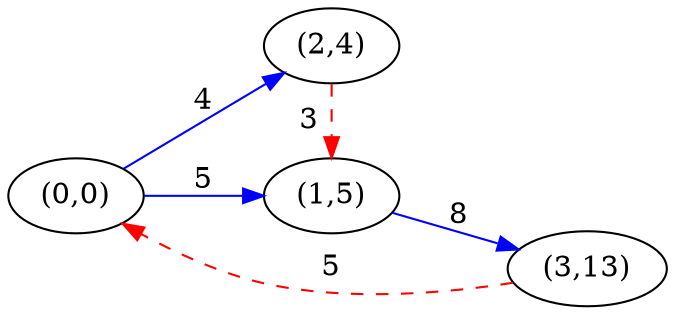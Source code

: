 digraph G {
ranksep = "equally";
rankdir = LR;
{rank = same; "(0,0)"; };
{rank = same; "(1,5)"; "(2,4)"; };
{rank = same; "(3,13)"; };
{rank = same; };
"(0,0)"->"(1,5)"[label="5" color = "blue"];
"(0,0)"->"(2,4)"[label="4" color = "blue"];
"(1,5)"->"(3,13)"[label="8" color = "blue"];
"(2,4)"->"(1,5)"[label="3" color = "red" style = "dashed" ];
"(3,13)"->"(0,0)"[label="5" color = "red" style = "dashed" ];
}
